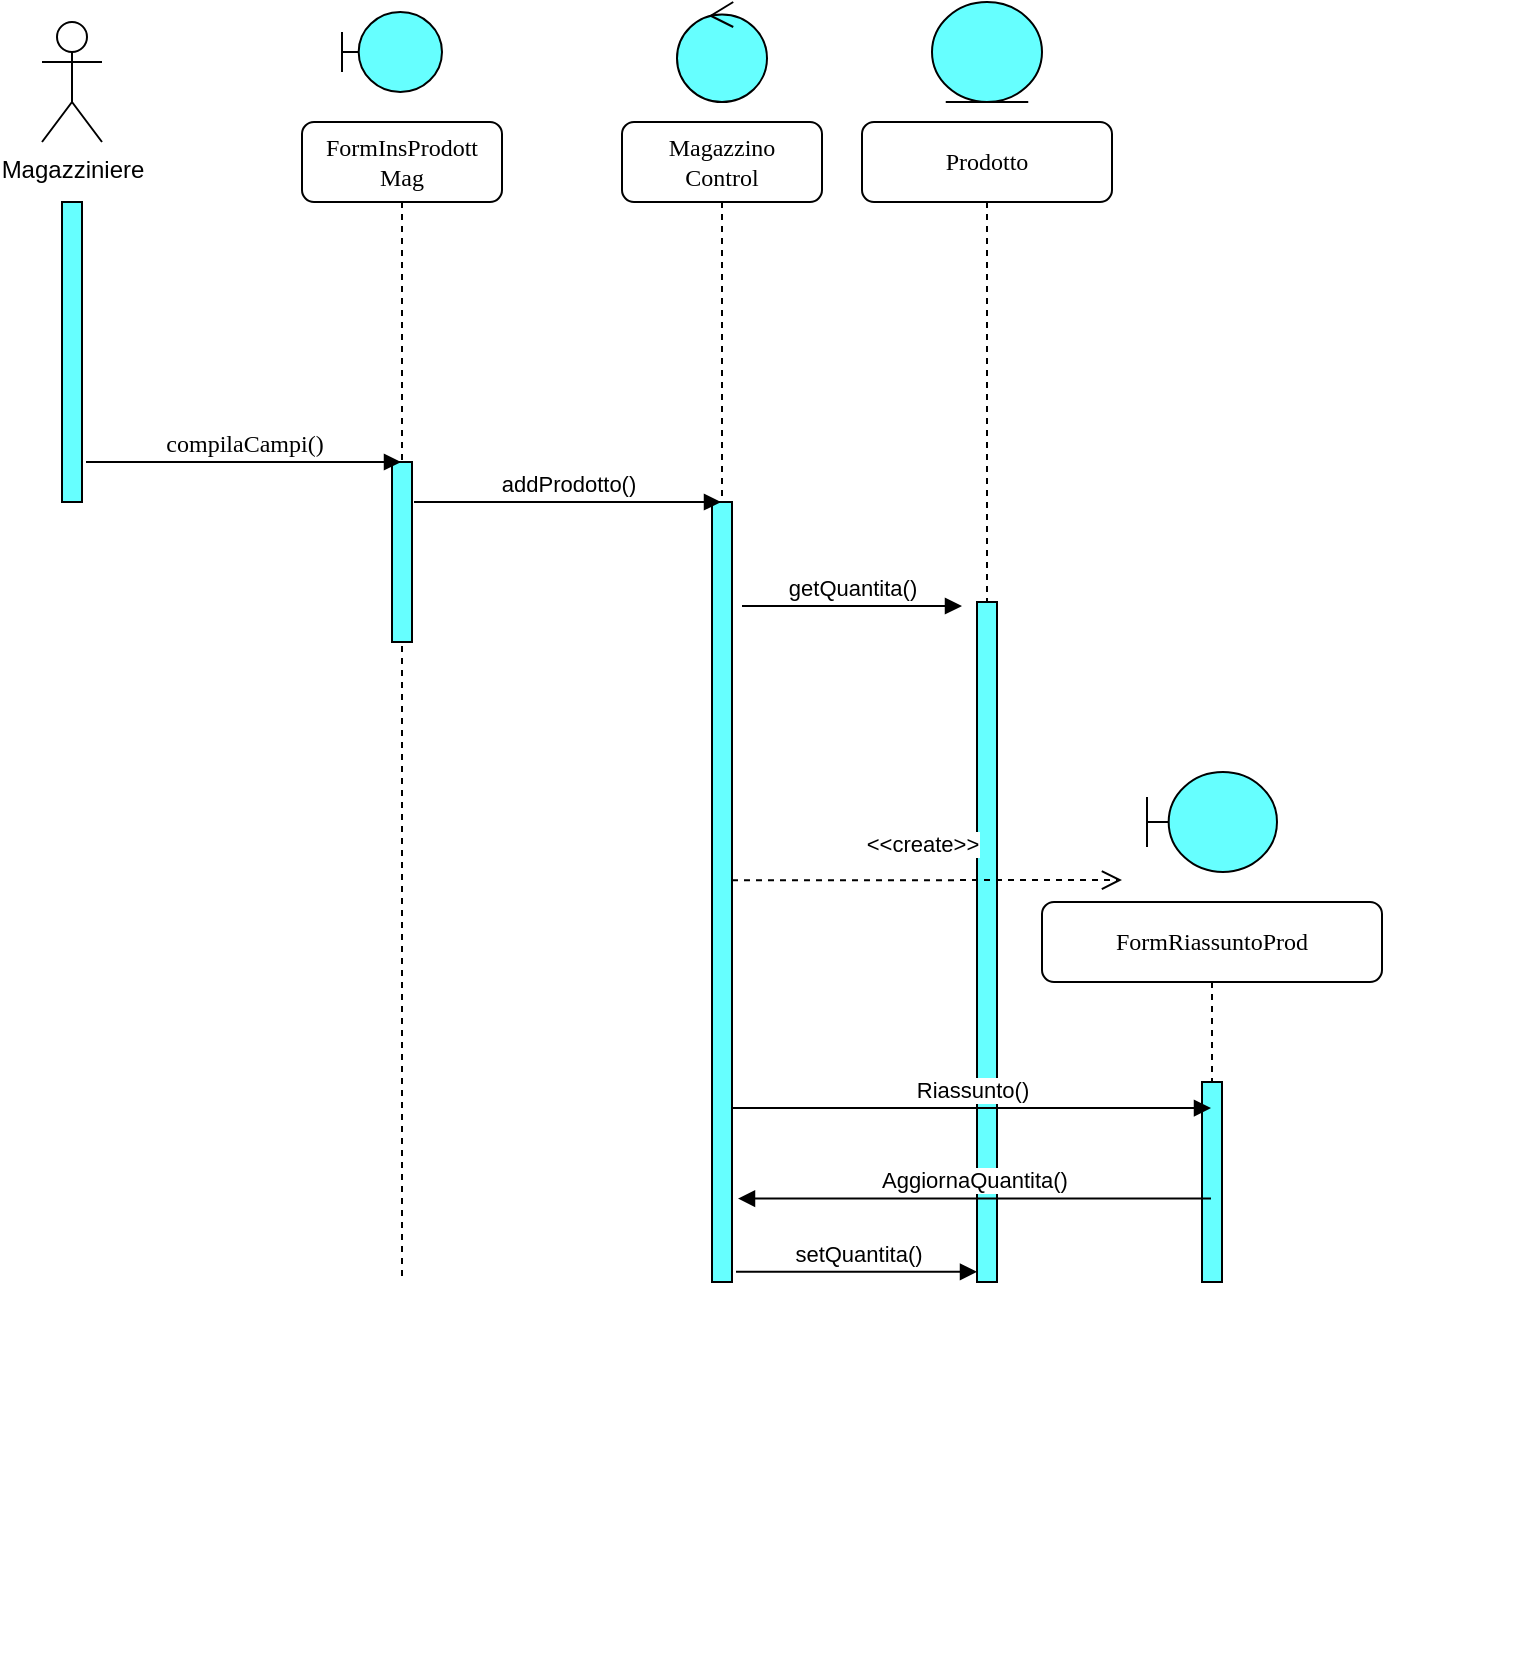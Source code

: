 <mxfile version="13.10.1" type="device"><diagram name="Page-1" id="13e1069c-82ec-6db2-03f1-153e76fe0fe0"><mxGraphModel dx="868" dy="444" grid="1" gridSize="10" guides="1" tooltips="1" connect="1" arrows="1" fold="1" page="1" pageScale="1" pageWidth="1100" pageHeight="850" background="#ffffff" math="0" shadow="0"><root><mxCell id="0"/><mxCell id="1" parent="0"/><mxCell id="7baba1c4bc27f4b0-2" value="FormInsProdott&lt;br&gt;Mag" style="shape=umlLifeline;perimeter=lifelinePerimeter;whiteSpace=wrap;html=1;container=1;collapsible=0;recursiveResize=0;outlineConnect=0;rounded=1;shadow=0;comic=0;labelBackgroundColor=none;strokeWidth=1;fontFamily=Verdana;fontSize=12;align=center;" parent="1" vertex="1"><mxGeometry x="240" y="100" width="100" height="580" as="geometry"/></mxCell><mxCell id="7baba1c4bc27f4b0-10" value="" style="html=1;points=[];perimeter=orthogonalPerimeter;rounded=0;shadow=0;comic=0;labelBackgroundColor=none;strokeWidth=1;fontFamily=Verdana;fontSize=12;align=center;fillColor=#66FFFF;" parent="7baba1c4bc27f4b0-2" vertex="1"><mxGeometry x="45" y="170" width="10" height="90" as="geometry"/></mxCell><mxCell id="sH8My4Nuk2cVDS_fJ5RP-1" value="Magazziniere" style="shape=umlActor;verticalLabelPosition=bottom;verticalAlign=top;html=1;outlineConnect=0;" parent="1" vertex="1"><mxGeometry x="110" y="50" width="30" height="60" as="geometry"/></mxCell><mxCell id="sH8My4Nuk2cVDS_fJ5RP-3" value="" style="html=1;points=[];perimeter=orthogonalPerimeter;rounded=0;shadow=0;comic=0;labelBackgroundColor=none;strokeWidth=1;fontFamily=Verdana;fontSize=12;align=center;fillColor=#66FFFF;" parent="1" vertex="1"><mxGeometry x="120" y="140" width="10" height="150" as="geometry"/></mxCell><mxCell id="sH8My4Nuk2cVDS_fJ5RP-10" value="Magazzino&lt;br&gt;Control" style="shape=umlLifeline;perimeter=lifelinePerimeter;whiteSpace=wrap;html=1;container=1;collapsible=0;recursiveResize=0;outlineConnect=0;rounded=1;shadow=0;comic=0;labelBackgroundColor=none;strokeWidth=1;fontFamily=Verdana;fontSize=12;align=center;" parent="1" vertex="1"><mxGeometry x="400" y="100" width="100" height="580" as="geometry"/></mxCell><mxCell id="sH8My4Nuk2cVDS_fJ5RP-11" value="" style="html=1;points=[];perimeter=orthogonalPerimeter;rounded=0;shadow=0;comic=0;labelBackgroundColor=none;strokeWidth=1;fontFamily=Verdana;fontSize=12;align=center;fillColor=#66FFFF;" parent="sH8My4Nuk2cVDS_fJ5RP-10" vertex="1"><mxGeometry x="45" y="190" width="10" height="390" as="geometry"/></mxCell><mxCell id="sH8My4Nuk2cVDS_fJ5RP-13" value="compilaCampi()" style="html=1;verticalAlign=bottom;endArrow=block;labelBackgroundColor=none;fontFamily=Verdana;fontSize=12;edgeStyle=elbowEdgeStyle;elbow=vertical;" parent="1" target="7baba1c4bc27f4b0-2" edge="1"><mxGeometry relative="1" as="geometry"><mxPoint x="132" y="270" as="sourcePoint"/><mxPoint x="260" y="271" as="targetPoint"/><Array as="points"/></mxGeometry></mxCell><mxCell id="sH8My4Nuk2cVDS_fJ5RP-15" value="addProdotto()" style="html=1;verticalAlign=bottom;endArrow=block;" parent="1" target="sH8My4Nuk2cVDS_fJ5RP-10" edge="1"><mxGeometry width="80" relative="1" as="geometry"><mxPoint x="296" y="290" as="sourcePoint"/><mxPoint x="420" y="290" as="targetPoint"/></mxGeometry></mxCell><mxCell id="sH8My4Nuk2cVDS_fJ5RP-17" value="getQuantita()" style="html=1;verticalAlign=bottom;endArrow=block;" parent="1" edge="1"><mxGeometry width="80" relative="1" as="geometry"><mxPoint x="460" y="342" as="sourcePoint"/><mxPoint x="570" y="342" as="targetPoint"/></mxGeometry></mxCell><mxCell id="sH8My4Nuk2cVDS_fJ5RP-18" value="Prodotto" style="shape=umlLifeline;perimeter=lifelinePerimeter;whiteSpace=wrap;html=1;container=1;collapsible=0;recursiveResize=0;outlineConnect=0;rounded=1;shadow=0;comic=0;labelBackgroundColor=none;strokeWidth=1;fontFamily=Verdana;fontSize=12;align=center;" parent="1" vertex="1"><mxGeometry x="520" y="100" width="125" height="580" as="geometry"/></mxCell><mxCell id="sH8My4Nuk2cVDS_fJ5RP-19" value="" style="html=1;points=[];perimeter=orthogonalPerimeter;rounded=0;shadow=0;comic=0;labelBackgroundColor=none;strokeWidth=1;fontFamily=Verdana;fontSize=12;align=center;fillColor=#66FFFF;" parent="sH8My4Nuk2cVDS_fJ5RP-18" vertex="1"><mxGeometry x="57.5" y="240" width="10" height="340" as="geometry"/></mxCell><mxCell id="sH8My4Nuk2cVDS_fJ5RP-38" style="edgeStyle=orthogonalEdgeStyle;rounded=0;orthogonalLoop=1;jettySize=auto;html=1;exitX=0.5;exitY=1;exitDx=0;exitDy=0;" parent="1" edge="1"><mxGeometry relative="1" as="geometry"><mxPoint x="845" y="860" as="sourcePoint"/><mxPoint x="845" y="860" as="targetPoint"/></mxGeometry></mxCell><mxCell id="0qIgahLn8RnxLVcaG4aQ-4" value="FormRiassuntoProd" style="shape=umlLifeline;perimeter=lifelinePerimeter;whiteSpace=wrap;html=1;container=1;collapsible=0;recursiveResize=0;outlineConnect=0;rounded=1;shadow=0;comic=0;labelBackgroundColor=none;strokeWidth=1;fontFamily=Verdana;fontSize=12;align=center;" parent="1" vertex="1"><mxGeometry x="610" y="490" width="170" height="150" as="geometry"/></mxCell><mxCell id="0qIgahLn8RnxLVcaG4aQ-5" value="" style="html=1;points=[];perimeter=orthogonalPerimeter;rounded=0;shadow=0;comic=0;labelBackgroundColor=none;strokeWidth=1;fontFamily=Verdana;fontSize=12;align=center;fillColor=#66FFFF;" parent="0qIgahLn8RnxLVcaG4aQ-4" vertex="1"><mxGeometry x="80" y="90" width="10" height="100" as="geometry"/></mxCell><mxCell id="0qIgahLn8RnxLVcaG4aQ-11" value="" style="shape=umlBoundary;whiteSpace=wrap;html=1;fillColor=#66FFFF;" parent="1" vertex="1"><mxGeometry x="260" y="45" width="50" height="40" as="geometry"/></mxCell><mxCell id="0qIgahLn8RnxLVcaG4aQ-12" value="" style="ellipse;shape=umlControl;whiteSpace=wrap;html=1;fillColor=#66FFFF;" parent="1" vertex="1"><mxGeometry x="427.5" y="40" width="45" height="50" as="geometry"/></mxCell><mxCell id="0qIgahLn8RnxLVcaG4aQ-13" value="" style="ellipse;shape=umlEntity;whiteSpace=wrap;html=1;fillColor=#66FFFF;" parent="1" vertex="1"><mxGeometry x="555" y="40" width="55" height="50" as="geometry"/></mxCell><mxCell id="0qIgahLn8RnxLVcaG4aQ-14" value="" style="shape=umlBoundary;whiteSpace=wrap;html=1;fillColor=#66FFFF;" parent="1" vertex="1"><mxGeometry x="662.5" y="425" width="65" height="50" as="geometry"/></mxCell><mxCell id="MEzNawDrW4NFNghGx_fj-1" value="Riassunto()" style="html=1;verticalAlign=bottom;endArrow=block;exitX=1;exitY=0.777;exitDx=0;exitDy=0;exitPerimeter=0;" parent="1" source="sH8My4Nuk2cVDS_fJ5RP-11" target="0qIgahLn8RnxLVcaG4aQ-4" edge="1"><mxGeometry width="80" relative="1" as="geometry"><mxPoint x="450" y="480" as="sourcePoint"/><mxPoint x="560" y="480" as="targetPoint"/></mxGeometry></mxCell><mxCell id="MEzNawDrW4NFNghGx_fj-5" value="AggiornaQuantita()" style="html=1;verticalAlign=bottom;endArrow=block;entryX=1.3;entryY=0.893;entryDx=0;entryDy=0;entryPerimeter=0;" parent="1" source="0qIgahLn8RnxLVcaG4aQ-4" target="sH8My4Nuk2cVDS_fJ5RP-11" edge="1"><mxGeometry width="80" relative="1" as="geometry"><mxPoint x="470" y="352" as="sourcePoint"/><mxPoint x="580" y="352" as="targetPoint"/></mxGeometry></mxCell><mxCell id="LHJ3WhplbaEIWq7N5d2U-4" value="setQuantita()" style="html=1;verticalAlign=bottom;endArrow=block;exitX=1.2;exitY=0.987;exitDx=0;exitDy=0;exitPerimeter=0;" edge="1" parent="1" source="sH8My4Nuk2cVDS_fJ5RP-11" target="sH8My4Nuk2cVDS_fJ5RP-19"><mxGeometry width="80" relative="1" as="geometry"><mxPoint x="704.5" y="648.27" as="sourcePoint"/><mxPoint x="468" y="648.27" as="targetPoint"/></mxGeometry></mxCell><mxCell id="LHJ3WhplbaEIWq7N5d2U-5" value="&amp;lt;&amp;lt;create&amp;gt;&amp;gt;" style="html=1;verticalAlign=bottom;endArrow=open;dashed=1;endSize=8;exitX=1;exitY=0.485;exitDx=0;exitDy=0;exitPerimeter=0;" edge="1" parent="1" source="sH8My4Nuk2cVDS_fJ5RP-11"><mxGeometry x="-0.026" y="9" relative="1" as="geometry"><mxPoint x="600" y="390" as="sourcePoint"/><mxPoint x="650" y="479" as="targetPoint"/><mxPoint as="offset"/></mxGeometry></mxCell></root></mxGraphModel></diagram></mxfile>